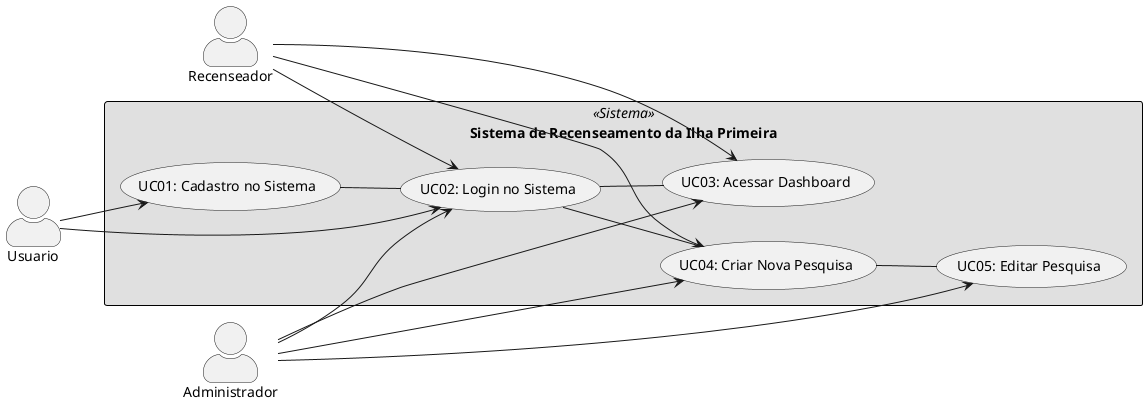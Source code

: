 @startuml Casos_de_Uso

left to right direction
skinparam actorStyle awesome
skinparam rectangle {
  BackgroundColor<<Sistema>> #E0E0E0
  BorderColor black
}

actor Usuario
actor Administrador
actor Recenseador

rectangle "Sistema de Recenseamento da Ilha Primeira" <<Sistema>> {
  usecase (UC01: Cadastro no Sistema) as UC01
  usecase (UC02: Login no Sistema) as UC02
  usecase (UC03: Acessar Dashboard) as UC03
  usecase (UC04: Criar Nova Pesquisa) as UC04
  usecase (UC05: Editar Pesquisa) as UC05
}

Usuario --> UC01
UC01 -- UC02 
Usuario --> UC02
UC02 -- UC03 
UC02 -- UC04 
UC04 -- UC05

Administrador --> UC02
Administrador --> UC03
Administrador --> UC04
Administrador --> UC05

Recenseador --> UC02
Recenseador --> UC03
Recenseador --> UC04

@enduml


